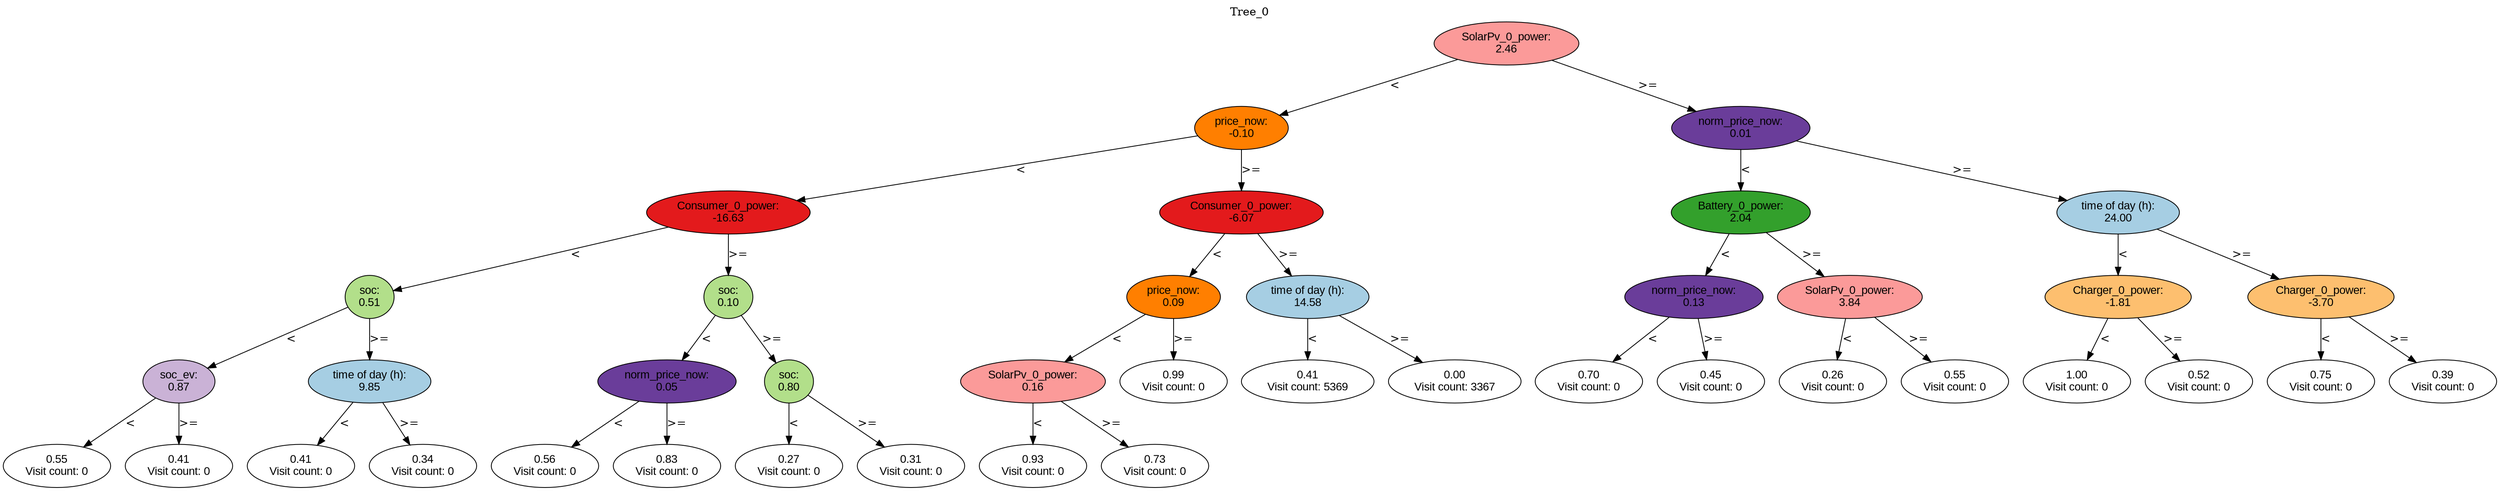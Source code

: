 digraph BST {
    node [fontname="Arial" style=filled colorscheme=paired12];
    0 [ label = "SolarPv_0_power:
2.46" fillcolor=5];
    1 [ label = "price_now:
-0.10" fillcolor=8];
    2 [ label = "Consumer_0_power:
-16.63" fillcolor=6];
    3 [ label = "soc:
0.51" fillcolor=3];
    4 [ label = "soc_ev:
0.87" fillcolor=9];
    5 [ label = "0.55
Visit count: 0" fillcolor=white];
    6 [ label = "0.41
Visit count: 0" fillcolor=white];
    7 [ label = "time of day (h):
9.85" fillcolor=1];
    8 [ label = "0.41
Visit count: 0" fillcolor=white];
    9 [ label = "0.34
Visit count: 0" fillcolor=white];
    10 [ label = "soc:
0.10" fillcolor=3];
    11 [ label = "norm_price_now:
0.05" fillcolor=10];
    12 [ label = "0.56
Visit count: 0" fillcolor=white];
    13 [ label = "0.83
Visit count: 0" fillcolor=white];
    14 [ label = "soc:
0.80" fillcolor=3];
    15 [ label = "0.27
Visit count: 0" fillcolor=white];
    16 [ label = "0.31
Visit count: 0" fillcolor=white];
    17 [ label = "Consumer_0_power:
-6.07" fillcolor=6];
    18 [ label = "price_now:
0.09" fillcolor=8];
    19 [ label = "SolarPv_0_power:
0.16" fillcolor=5];
    20 [ label = "0.93
Visit count: 0" fillcolor=white];
    21 [ label = "0.73
Visit count: 0" fillcolor=white];
    22 [ label = "0.99
Visit count: 0" fillcolor=white];
    23 [ label = "time of day (h):
14.58" fillcolor=1];
    24 [ label = "0.41
Visit count: 5369" fillcolor=white];
    25 [ label = "0.00
Visit count: 3367" fillcolor=white];
    26 [ label = "norm_price_now:
0.01" fillcolor=10];
    27 [ label = "Battery_0_power:
2.04" fillcolor=4];
    28 [ label = "norm_price_now:
0.13" fillcolor=10];
    29 [ label = "0.70
Visit count: 0" fillcolor=white];
    30 [ label = "0.45
Visit count: 0" fillcolor=white];
    31 [ label = "SolarPv_0_power:
3.84" fillcolor=5];
    32 [ label = "0.26
Visit count: 0" fillcolor=white];
    33 [ label = "0.55
Visit count: 0" fillcolor=white];
    34 [ label = "time of day (h):
24.00" fillcolor=1];
    35 [ label = "Charger_0_power:
-1.81" fillcolor=7];
    36 [ label = "1.00
Visit count: 0" fillcolor=white];
    37 [ label = "0.52
Visit count: 0" fillcolor=white];
    38 [ label = "Charger_0_power:
-3.70" fillcolor=7];
    39 [ label = "0.75
Visit count: 0" fillcolor=white];
    40 [ label = "0.39
Visit count: 0" fillcolor=white];

    0  -> 1[ label = "<"];
    0  -> 26[ label = ">="];
    1  -> 2[ label = "<"];
    1  -> 17[ label = ">="];
    2  -> 3[ label = "<"];
    2  -> 10[ label = ">="];
    3  -> 4[ label = "<"];
    3  -> 7[ label = ">="];
    4  -> 5[ label = "<"];
    4  -> 6[ label = ">="];
    7  -> 8[ label = "<"];
    7  -> 9[ label = ">="];
    10  -> 11[ label = "<"];
    10  -> 14[ label = ">="];
    11  -> 12[ label = "<"];
    11  -> 13[ label = ">="];
    14  -> 15[ label = "<"];
    14  -> 16[ label = ">="];
    17  -> 18[ label = "<"];
    17  -> 23[ label = ">="];
    18  -> 19[ label = "<"];
    18  -> 22[ label = ">="];
    19  -> 20[ label = "<"];
    19  -> 21[ label = ">="];
    23  -> 24[ label = "<"];
    23  -> 25[ label = ">="];
    26  -> 27[ label = "<"];
    26  -> 34[ label = ">="];
    27  -> 28[ label = "<"];
    27  -> 31[ label = ">="];
    28  -> 29[ label = "<"];
    28  -> 30[ label = ">="];
    31  -> 32[ label = "<"];
    31  -> 33[ label = ">="];
    34  -> 35[ label = "<"];
    34  -> 38[ label = ">="];
    35  -> 36[ label = "<"];
    35  -> 37[ label = ">="];
    38  -> 39[ label = "<"];
    38  -> 40[ label = ">="];

    labelloc="t";
    label="Tree_0";
}